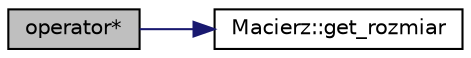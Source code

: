 digraph "operator*"
{
  edge [fontname="Helvetica",fontsize="10",labelfontname="Helvetica",labelfontsize="10"];
  node [fontname="Helvetica",fontsize="10",shape=record];
  rankdir="LR";
  Node1 [label="operator*",height=0.2,width=0.4,color="black", fillcolor="grey75", style="filled" fontcolor="black"];
  Node1 -> Node2 [color="midnightblue",fontsize="10",style="solid",fontname="Helvetica"];
  Node2 [label="Macierz::get_rozmiar",height=0.2,width=0.4,color="black", fillcolor="white", style="filled",URL="$class_macierz.html#a53f82ec5dc1257c56062f6388a5db84a",tooltip="Metoda pobiera rozmiar macierzy. "];
}

